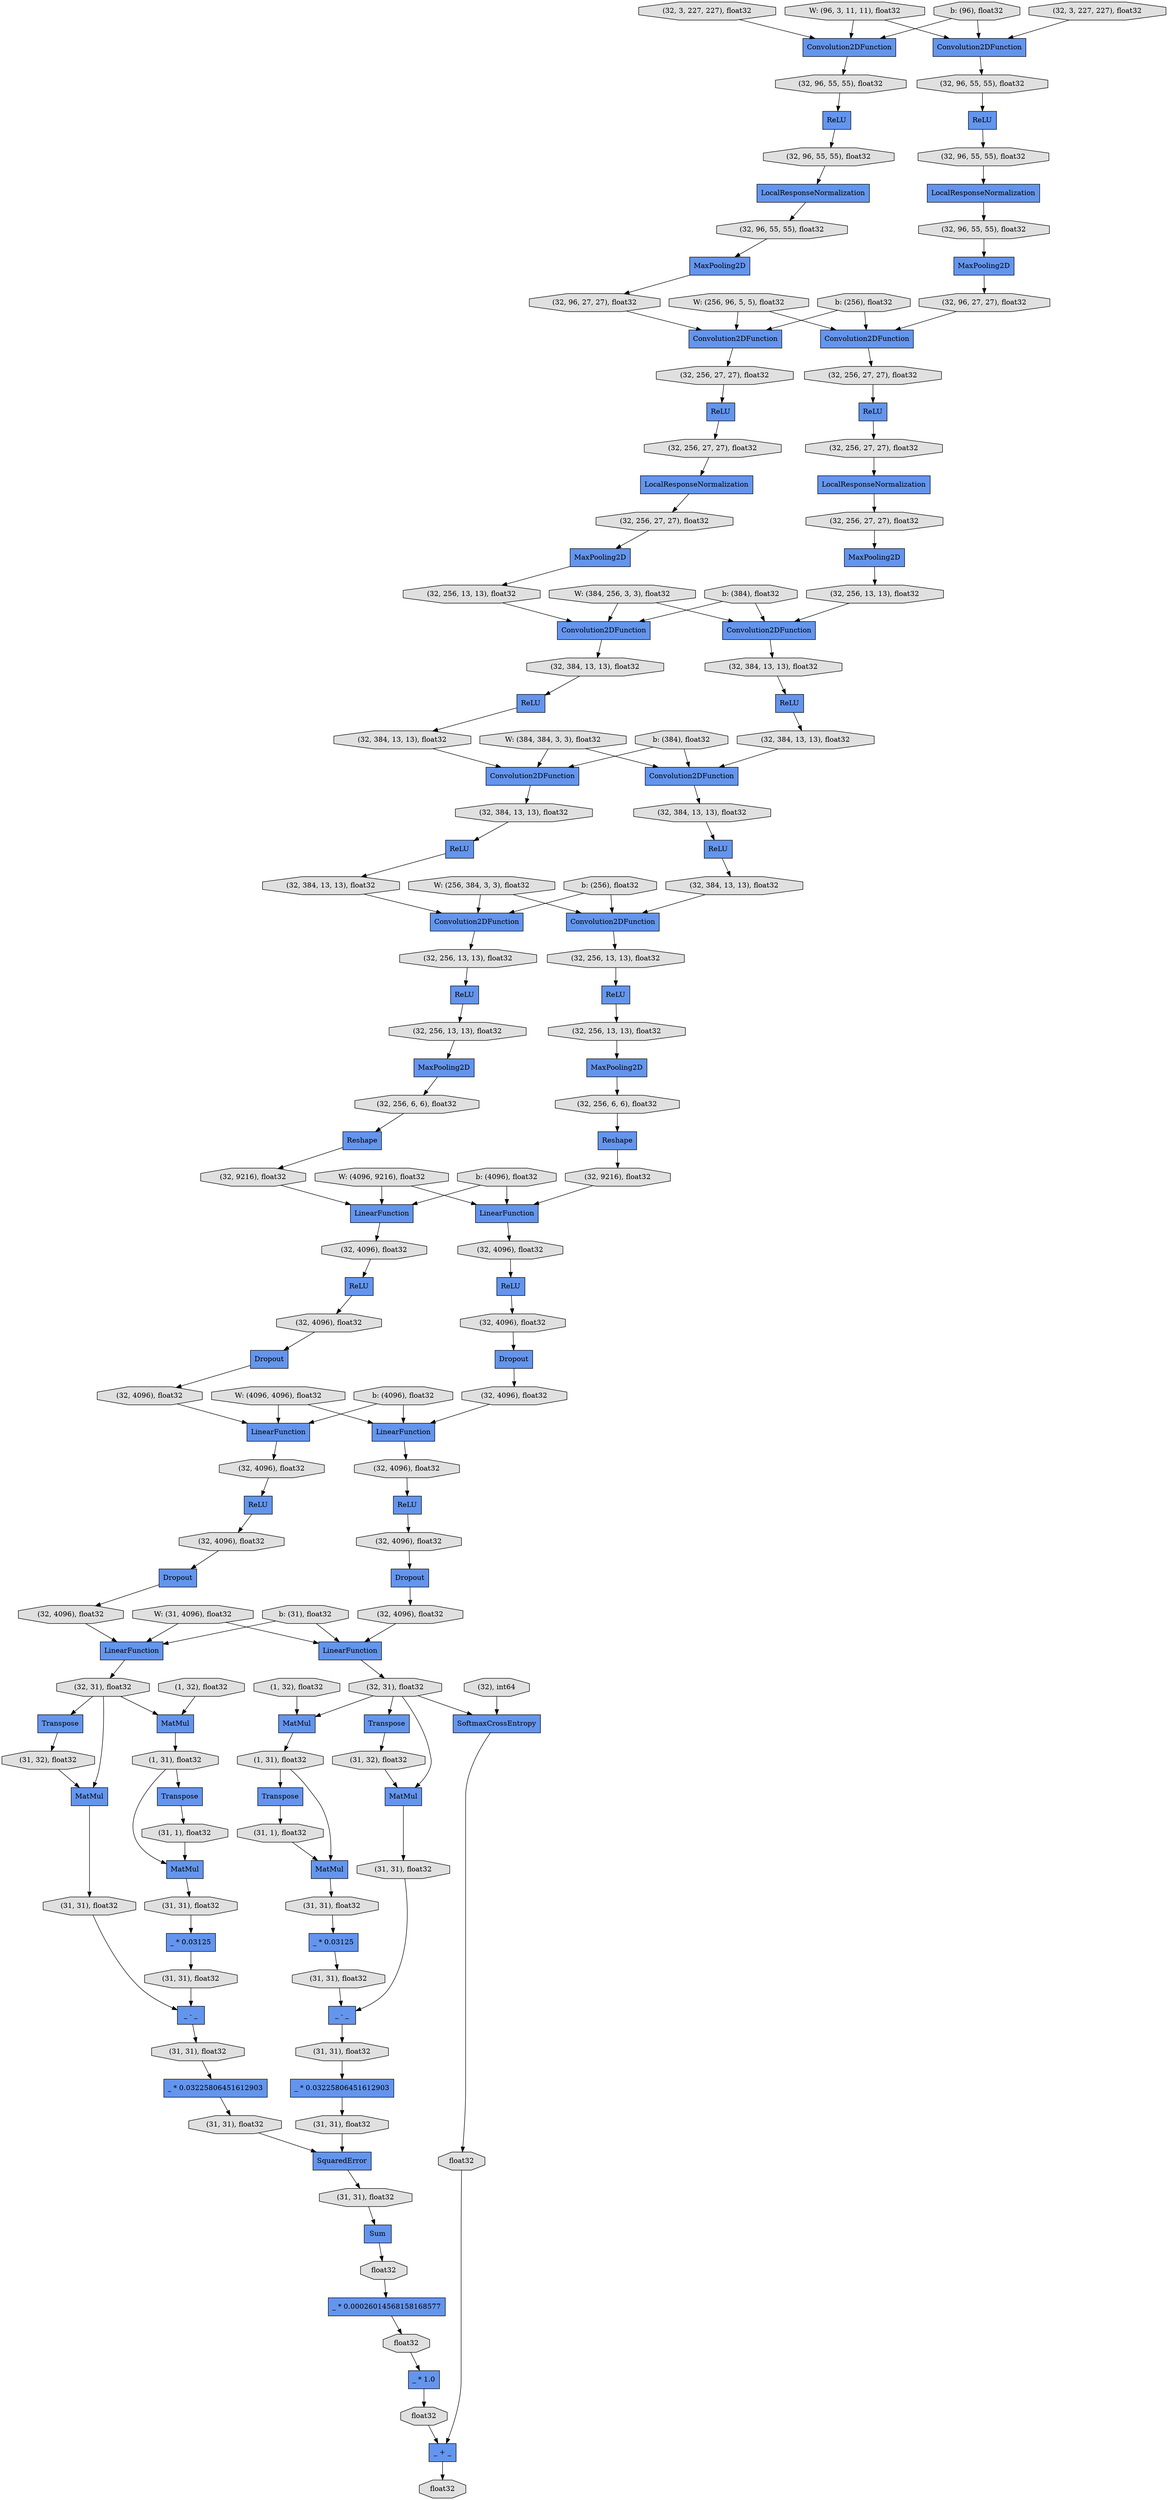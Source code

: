 digraph graphname{rankdir=TB;140290951487440 [style="filled",label="(32, 3, 227, 227), float32",fillcolor="#E0E0E0",shape="octagon"];140290951430272 [style="filled",label="LocalResponseNormalization",fillcolor="#6495ED",shape="record"];140290951536768 [style="filled",label="LocalResponseNormalization",fillcolor="#6495ED",shape="record"];140290951536824 [style="filled",label="(32, 96, 55, 55), float32",fillcolor="#E0E0E0",shape="octagon"];140290977423600 [style="filled",label="W: (4096, 4096), float32",fillcolor="#E0E0E0",shape="octagon"];140290951430384 [style="filled",label="(32, 96, 55, 55), float32",fillcolor="#E0E0E0",shape="octagon"];140290951430496 [style="filled",label="MaxPooling2D",fillcolor="#6495ED",shape="record"];140290951536992 [style="filled",label="MaxPooling2D",fillcolor="#6495ED",shape="record"];140290951430552 [style="filled",label="(32, 96, 55, 55), float32",fillcolor="#E0E0E0",shape="octagon"];140290951537104 [style="filled",label="(32, 96, 55, 55), float32",fillcolor="#E0E0E0",shape="octagon"];140290977423936 [style="filled",label="b: (4096), float32",fillcolor="#E0E0E0",shape="octagon"];140290977858224 [style="filled",label="W: (96, 3, 11, 11), float32",fillcolor="#E0E0E0",shape="octagon"];140290977858392 [style="filled",label="b: (96), float32",fillcolor="#E0E0E0",shape="octagon"];140290951537664 [style="filled",label="Convolution2DFunction",fillcolor="#6495ED",shape="record"];140290951431168 [style="filled",label="(32, 96, 55, 55), float32",fillcolor="#E0E0E0",shape="octagon"];140290951537720 [style="filled",label="(32, 96, 55, 55), float32",fillcolor="#E0E0E0",shape="octagon"];140290977858672 [style="filled",label="W: (256, 96, 5, 5), float32",fillcolor="#E0E0E0",shape="octagon"];140290951537888 [style="filled",label="Convolution2DFunction",fillcolor="#6495ED",shape="record"];140290951537944 [style="filled",label="(32, 96, 27, 27), float32",fillcolor="#E0E0E0",shape="octagon"];140290951538000 [style="filled",label="ReLU",fillcolor="#6495ED",shape="record"];140290951538056 [style="filled",label="LocalResponseNormalization",fillcolor="#6495ED",shape="record"];140290977424832 [style="filled",label="W: (31, 4096), float32",fillcolor="#E0E0E0",shape="octagon"];140290977859008 [style="filled",label="b: (256), float32",fillcolor="#E0E0E0",shape="octagon"];140290951538168 [style="filled",label="(32, 256, 27, 27), float32",fillcolor="#E0E0E0",shape="octagon"];140290977425056 [style="filled",label="b: (31), float32",fillcolor="#E0E0E0",shape="octagon"];140290951538336 [style="filled",label="MaxPooling2D",fillcolor="#6495ED",shape="record"];140290977859288 [style="filled",label="W: (384, 256, 3, 3), float32",fillcolor="#E0E0E0",shape="octagon"];140290951538448 [style="filled",label="(32, 256, 27, 27), float32",fillcolor="#E0E0E0",shape="octagon"];140290951432120 [style="filled",label="Convolution2DFunction",fillcolor="#6495ED",shape="record"];140290951432176 [style="filled",label="(32, 96, 27, 27), float32",fillcolor="#E0E0E0",shape="octagon"];140290977859680 [style="filled",label="b: (384), float32",fillcolor="#E0E0E0",shape="octagon"];140290951432288 [style="filled",label="ReLU",fillcolor="#6495ED",shape="record"];140290951432344 [style="filled",label="LocalResponseNormalization",fillcolor="#6495ED",shape="record"];140290951432456 [style="filled",label="(32, 256, 27, 27), float32",fillcolor="#E0E0E0",shape="octagon"];140290951539008 [style="filled",label="MaxPooling2D",fillcolor="#6495ED",shape="record"];140290977859960 [style="filled",label="W: (384, 384, 3, 3), float32",fillcolor="#E0E0E0",shape="octagon"];140290951539064 [style="filled",label="(32, 256, 27, 27), float32",fillcolor="#E0E0E0",shape="octagon"];140290951432624 [style="filled",label="MaxPooling2D",fillcolor="#6495ED",shape="record"];140290951539176 [style="filled",label="ReLU",fillcolor="#6495ED",shape="record"];140290951539232 [style="filled",label="Convolution2DFunction",fillcolor="#6495ED",shape="record"];140290951432736 [style="filled",label="(32, 256, 27, 27), float32",fillcolor="#E0E0E0",shape="octagon"];140290951539288 [style="filled",label="(32, 256, 13, 13), float32",fillcolor="#E0E0E0",shape="octagon"];140290951539344 [style="filled",label="ReLU",fillcolor="#6495ED",shape="record"];140290977860296 [style="filled",label="b: (384), float32",fillcolor="#E0E0E0",shape="octagon"];140290951539400 [style="filled",label="(32, 384, 13, 13), float32",fillcolor="#E0E0E0",shape="octagon"];140290951539568 [style="filled",label="Convolution2DFunction",fillcolor="#6495ED",shape="record"];140290977860576 [style="filled",label="W: (256, 384, 3, 3), float32",fillcolor="#E0E0E0",shape="octagon"];140290951539680 [style="filled",label="(32, 384, 13, 13), float32",fillcolor="#E0E0E0",shape="octagon"];140290951900128 [style="filled",label="Convolution2DFunction",fillcolor="#6495ED",shape="record"];140290951433296 [style="filled",label="MaxPooling2D",fillcolor="#6495ED",shape="record"];140290951539792 [style="filled",label="ReLU",fillcolor="#6495ED",shape="record"];140290951900240 [style="filled",label="ReLU",fillcolor="#6495ED",shape="record"];140290951539848 [style="filled",label="(32, 384, 13, 13), float32",fillcolor="#E0E0E0",shape="octagon"];140290951433352 [style="filled",label="(32, 256, 27, 27), float32",fillcolor="#E0E0E0",shape="octagon"];140290951900296 [style="filled",label="(32, 3, 227, 227), float32",fillcolor="#E0E0E0",shape="octagon"];140290951433464 [style="filled",label="ReLU",fillcolor="#6495ED",shape="record"];140290977860912 [style="filled",label="b: (256), float32",fillcolor="#E0E0E0",shape="octagon"];140290951433520 [style="filled",label="Convolution2DFunction",fillcolor="#6495ED",shape="record"];140290951540072 [style="filled",label="Reshape",fillcolor="#6495ED",shape="record"];140290951433576 [style="filled",label="(32, 256, 13, 13), float32",fillcolor="#E0E0E0",shape="octagon"];140290951433632 [style="filled",label="ReLU",fillcolor="#6495ED",shape="record"];140290951540184 [style="filled",label="(32, 384, 13, 13), float32",fillcolor="#E0E0E0",shape="octagon"];140290951433688 [style="filled",label="(32, 384, 13, 13), float32",fillcolor="#E0E0E0",shape="octagon"];140290977861192 [style="filled",label="W: (4096, 9216), float32",fillcolor="#E0E0E0",shape="octagon"];140290951540352 [style="filled",label="(32, 256, 13, 13), float32",fillcolor="#E0E0E0",shape="octagon"];140290951433856 [style="filled",label="Convolution2DFunction",fillcolor="#6495ED",shape="record"];140290951433968 [style="filled",label="(32, 384, 13, 13), float32",fillcolor="#E0E0E0",shape="octagon"];140290951434080 [style="filled",label="ReLU",fillcolor="#6495ED",shape="record"];140290977861528 [style="filled",label="b: (4096), float32",fillcolor="#E0E0E0",shape="octagon"];140290951434136 [style="filled",label="(32, 384, 13, 13), float32",fillcolor="#E0E0E0",shape="octagon"];140290951540688 [style="filled",label="(32, 256, 13, 13), float32",fillcolor="#E0E0E0",shape="octagon"];140290951614536 [style="filled",label="(31, 31), float32",fillcolor="#E0E0E0",shape="octagon"];140290951590016 [style="filled",label="Transpose",fillcolor="#6495ED",shape="record"];140290951614648 [style="filled",label="(31, 31), float32",fillcolor="#E0E0E0",shape="octagon"];140290951590072 [style="filled",label="(1, 32), float32",fillcolor="#E0E0E0",shape="octagon"];140290951483576 [style="filled",label="Reshape",fillcolor="#6495ED",shape="record"];140290951549168 [style="filled",label="LinearFunction",fillcolor="#6495ED",shape="record"];140290951614760 [style="filled",label="_ * 0.00026014568158168577",fillcolor="#6495ED",shape="record"];140290951590184 [style="filled",label="MatMul",fillcolor="#6495ED",shape="record"];140290951483688 [style="filled",label="(32, 384, 13, 13), float32",fillcolor="#E0E0E0",shape="octagon"];140290951614816 [style="filled",label="(31, 31), float32",fillcolor="#E0E0E0",shape="octagon"];140290951549280 [style="filled",label="(32, 256, 6, 6), float32",fillcolor="#E0E0E0",shape="octagon"];140290951590296 [style="filled",label="(1, 31), float32",fillcolor="#E0E0E0",shape="octagon"];140290951549392 [style="filled",label="ReLU",fillcolor="#6495ED",shape="record"];140290951483856 [style="filled",label="(32, 256, 13, 13), float32",fillcolor="#E0E0E0",shape="octagon"];140290951590408 [style="filled",label="(1, 32), float32",fillcolor="#E0E0E0",shape="octagon"];140290951549504 [style="filled",label="(32, 9216), float32",fillcolor="#E0E0E0",shape="octagon"];140290951615096 [style="filled",label="float32",fillcolor="#E0E0E0",shape="octagon"];140290951590520 [style="filled",label="MatMul",fillcolor="#6495ED",shape="record"];140290951549560 [style="filled",label="LinearFunction",fillcolor="#6495ED",shape="record"];140290951590632 [style="filled",label="(1, 31), float32",fillcolor="#E0E0E0",shape="octagon"];140290951549728 [style="filled",label="Dropout",fillcolor="#6495ED",shape="record"];140290951484192 [style="filled",label="(32, 256, 13, 13), float32",fillcolor="#E0E0E0",shape="octagon"];140290951549784 [style="filled",label="(32, 4096), float32",fillcolor="#E0E0E0",shape="octagon"];140290951615376 [style="filled",label="float32",fillcolor="#E0E0E0",shape="octagon"];140290951590856 [style="filled",label="Transpose",fillcolor="#6495ED",shape="record"];140290951484416 [style="filled",label="LinearFunction",fillcolor="#6495ED",shape="record"];140290951590968 [style="filled",label="(31, 32), float32",fillcolor="#E0E0E0",shape="octagon"];140290951550008 [style="filled",label="(32, 4096), float32",fillcolor="#E0E0E0",shape="octagon"];140290951484528 [style="filled",label="(32, 256, 6, 6), float32",fillcolor="#E0E0E0",shape="octagon"];140290951591080 [style="filled",label="MatMul",fillcolor="#6495ED",shape="record"];140290951484640 [style="filled",label="ReLU",fillcolor="#6495ED",shape="record"];140292671993056 [style="filled",label="Convolution2DFunction",fillcolor="#6495ED",shape="record"];140290951615768 [style="filled",label="_ * 1.0",fillcolor="#6495ED",shape="record"];140290951484752 [style="filled",label="(32, 9216), float32",fillcolor="#E0E0E0",shape="octagon"];140290951550288 [style="filled",label="LinearFunction",fillcolor="#6495ED",shape="record"];140290951591304 [style="filled",label="(31, 31), float32",fillcolor="#E0E0E0",shape="octagon"];140290951550344 [style="filled",label="(32, 4096), float32",fillcolor="#E0E0E0",shape="octagon"];140290951484808 [style="filled",label="LinearFunction",fillcolor="#6495ED",shape="record"];140290951591360 [style="filled",label="_ * 0.03225806451612903",fillcolor="#6495ED",shape="record"];140290951550400 [style="filled",label="ReLU",fillcolor="#6495ED",shape="record"];140290951591416 [style="filled",label="_ * 0.03125",fillcolor="#6495ED",shape="record"];140290951550456 [style="filled",label="Dropout",fillcolor="#6495ED",shape="record"];140290951550512 [style="filled",label="(32, 4096), float32",fillcolor="#E0E0E0",shape="octagon"];140290951484976 [style="filled",label="Dropout",fillcolor="#6495ED",shape="record"];140290951591528 [style="filled",label="(31, 1), float32",fillcolor="#E0E0E0",shape="octagon"];140290951485032 [style="filled",label="(32, 4096), float32",fillcolor="#E0E0E0",shape="octagon"];140290951591640 [style="filled",label="MatMul",fillcolor="#6495ED",shape="record"];140290951616328 [style="filled",label="float32",fillcolor="#E0E0E0",shape="octagon"];140290951591752 [style="filled",label="(31, 31), float32",fillcolor="#E0E0E0",shape="octagon"];140290951485256 [style="filled",label="(32, 4096), float32",fillcolor="#E0E0E0",shape="octagon"];140290951616384 [style="filled",label="_ + _",fillcolor="#6495ED",shape="record"];140290951550848 [style="filled",label="(32, 4096), float32",fillcolor="#E0E0E0",shape="octagon"];140290951591808 [style="filled",label="_ - _",fillcolor="#6495ED",shape="record"];140290951485424 [style="filled",label="ReLU",fillcolor="#6495ED",shape="record"];140290951616608 [style="filled",label="float32",fillcolor="#E0E0E0",shape="octagon"];140290951551184 [style="filled",label="(32, 4096), float32",fillcolor="#E0E0E0",shape="octagon"];140290951592200 [style="filled",label="(31, 31), float32",fillcolor="#E0E0E0",shape="octagon"];140290951551240 [style="filled",label="SoftmaxCrossEntropy",fillcolor="#6495ED",shape="record"];140290951551352 [style="filled",label="(32, 31), float32",fillcolor="#E0E0E0",shape="octagon"];140290951592312 [style="filled",label="Transpose",fillcolor="#6495ED",shape="record"];140290951592368 [style="filled",label="(31, 31), float32",fillcolor="#E0E0E0",shape="octagon"];140290951592480 [style="filled",label="(31, 31), float32",fillcolor="#E0E0E0",shape="octagon"];140290951551520 [style="filled",label="(32), int64",fillcolor="#E0E0E0",shape="octagon"];140290951592536 [style="filled",label="Transpose",fillcolor="#6495ED",shape="record"];140290951486040 [style="filled",label="(32, 4096), float32",fillcolor="#E0E0E0",shape="octagon"];140290951592592 [style="filled",label="(31, 32), float32",fillcolor="#E0E0E0",shape="octagon"];140290951486096 [style="filled",label="Dropout",fillcolor="#6495ED",shape="record"];140290951486152 [style="filled",label="(32, 4096), float32",fillcolor="#E0E0E0",shape="octagon"];140290951592704 [style="filled",label="MatMul",fillcolor="#6495ED",shape="record"];140290951592928 [style="filled",label="(31, 31), float32",fillcolor="#E0E0E0",shape="octagon"];140290951592984 [style="filled",label="_ * 0.03225806451612903",fillcolor="#6495ED",shape="record"];140290951486488 [style="filled",label="(32, 4096), float32",fillcolor="#E0E0E0",shape="octagon"];140290951593040 [style="filled",label="_ * 0.03125",fillcolor="#6495ED",shape="record"];140290951593152 [style="filled",label="(31, 1), float32",fillcolor="#E0E0E0",shape="octagon"];140290951552304 [style="filled",label="float32",fillcolor="#E0E0E0",shape="octagon"];140290951593264 [style="filled",label="MatMul",fillcolor="#6495ED",shape="record"];140290951486768 [style="filled",label="Convolution2DFunction",fillcolor="#6495ED",shape="record"];140290951593320 [style="filled",label="Sum",fillcolor="#6495ED",shape="record"];140290951486824 [style="filled",label="(32, 4096), float32",fillcolor="#E0E0E0",shape="octagon"];140290951593376 [style="filled",label="(31, 31), float32",fillcolor="#E0E0E0",shape="octagon"];140290951593432 [style="filled",label="_ - _",fillcolor="#6495ED",shape="record"];140290951487104 [style="filled",label="LinearFunction",fillcolor="#6495ED",shape="record"];140290951593824 [style="filled",label="(31, 31), float32",fillcolor="#E0E0E0",shape="octagon"];140290951487328 [style="filled",label="(32, 31), float32",fillcolor="#E0E0E0",shape="octagon"];140290951487384 [style="filled",label="ReLU",fillcolor="#6495ED",shape="record"];140290951593936 [style="filled",label="SquaredError",fillcolor="#6495ED",shape="record"];140290951590520 -> 140290951590632;140290977859288 -> 140290951537888;140290951592704 -> 140290951592928;140290951591808 -> 140290951592368;140290977861528 -> 140290951484808;140290951484192 -> 140290951433296;140290951487328 -> 140290951551240;140290951432176 -> 140292671993056;140290951536992 -> 140290951537944;140290951593936 -> 140290951614816;140290951537888 -> 140290951539400;140290951593320 -> 140290951615096;140290951486824 -> 140290951487104;140290951433464 -> 140290951433968;140290977860912 -> 140290951433856;140290977860296 -> 140290951539232;140290951537104 -> 140290951536768;140290951614816 -> 140290951593320;140290951487440 -> 140290951486768;140290951590968 -> 140290951591080;140290951591416 -> 140290951592200;140290951591528 -> 140290951591640;140290951433352 -> 140290951432624;140290951590856 -> 140290951591528;140290951590296 -> 140290951590856;140290951485424 -> 140290951486488;140290951550400 -> 140290951550848;140290951549504 -> 140290951549560;140290951615376 -> 140290951615768;140290977858224 -> 140290951900128;140290951432344 -> 140290951433352;140290951591360 -> 140290951592480;140290951487328 -> 140290951590184;140290951593432 -> 140290951614536;140290951551184 -> 140290951550288;140290951484976 -> 140290951486040;140290951551352 -> 140290951592704;140290977858672 -> 140290951537664;140290951590184 -> 140290951590296;140290951616328 -> 140290951616384;140290951433296 -> 140290951484528;140290977859288 -> 140290951432120;140290951552304 -> 140290951616384;140290951539344 -> 140290951540184;140290951539848 -> 140290951539344;140290951538056 -> 140290951539064;140290951537664 -> 140290951538168;140290951592368 -> 140290951591360;140290951592536 -> 140290951593152;140290977423936 -> 140290951549168;140290951549784 -> 140290951549392;140290951590296 -> 140290951591640;140290951539400 -> 140290951539176;140290951486040 -> 140290951484416;140290951551240 -> 140290951552304;140290951539792 -> 140290951540688;140290977859960 -> 140290951433520;140290951538336 -> 140290951539288;140290951539064 -> 140290951538336;140290951590632 -> 140290951593264;140290951484808 -> 140290951485032;140290951539680 -> 140290951539232;140290951430496 -> 140290951432176;140290951433968 -> 140290951433520;140290951591640 -> 140290951591752;140290951592200 -> 140290951591808;140290977423600 -> 140290951549168;140290951485032 -> 140290951484640;140290951614760 -> 140290951615376;140290951432736 -> 140290951432344;140290951540688 -> 140290951539008;140290951590408 -> 140290951590520;140290951614648 -> 140290951593936;140290977861528 -> 140290951549560;140290977858392 -> 140290951900128;140290951592592 -> 140290951592704;140290951538448 -> 140290951538056;140290951487328 -> 140290951590016;140290951539176 -> 140290951539680;140290951487328 -> 140290951591080;140290977859680 -> 140290951537888;140290951551520 -> 140290951551240;140290951590632 -> 140290951592536;140290951487104 -> 140290951487328;140290951549168 -> 140290951550512;140290951537944 -> 140290951537664;140290977423600 -> 140290951484416;140290951486096 -> 140290951486824;140290951551352 -> 140290951592312;140290951593152 -> 140290951593264;140290951593376 -> 140290951593040;140290977859008 -> 140290951537664;140290951432456 -> 140290951432288;140290951592480 -> 140290951593936;140290977861192 -> 140290951549560;140290951550288 -> 140290951551352;140290951550344 -> 140290951549168;140290951592312 -> 140290951592592;140290951550008 -> 140290951549728;140290951433856 -> 140290951483856;140290951593040 -> 140290951593824;140290951432624 -> 140290951433576;140290951433632 -> 140290951483688;140290951487384 -> 140290951537104;140292671993056 -> 140290951432456;140290951537720 -> 140290951536992;140290951549280 -> 140290951540072;140290951616384 -> 140290951616608;140290951592928 -> 140290951593432;140290977425056 -> 140290951550288;140290951540184 -> 140290951539568;140290951550512 -> 140290951550400;140290951551352 -> 140290951590520;140290951550848 -> 140290951550456;140290951432120 -> 140290951433688;140290977858672 -> 140292671993056;140290951549560 -> 140290951549784;140290977860296 -> 140290951433520;140290951434136 -> 140290951433632;140290951433520 -> 140290951434136;140290951484528 -> 140290951483576;140290977860912 -> 140290951539568;140290951433688 -> 140290951433464;140290951430384 -> 140290951900240;140290951536824 -> 140290951487384;140290951539232 -> 140290951539848;140290951591752 -> 140290951591416;140290951484416 -> 140290951486152;140290951900240 -> 140290951430552;140290951432288 -> 140290951432736;140290951593824 -> 140290951593432;140290951484752 -> 140290951484808;140290977423936 -> 140290951484416;140290951431168 -> 140290951430496;140290951900128 -> 140290951430384;140290951485256 -> 140290951484976;140290951593264 -> 140290951593376;140290977860576 -> 140290951433856;140290951483576 -> 140290951484752;140290977859680 -> 140290951432120;140290951538000 -> 140290951538448;140290951430552 -> 140290951430272;140290977858392 -> 140290951486768;140290977425056 -> 140290951487104;140290951590016 -> 140290951590968;140290951536768 -> 140290951537720;140290951549728 -> 140290951550344;140290951540072 -> 140290951549504;140290951900296 -> 140290951900128;140290951591304 -> 140290951591808;140290951434080 -> 140290951484192;140290951484640 -> 140290951485256;140290951590072 -> 140290951590184;140290951483688 -> 140290951433856;140290951540352 -> 140290951539792;140290951539008 -> 140290951549280;140290951433576 -> 140290951432120;140290951430272 -> 140290951431168;140290951539568 -> 140290951540352;140290977859960 -> 140290951539232;140290951483856 -> 140290951434080;140290951591080 -> 140290951591304;140290951486152 -> 140290951485424;140290951550456 -> 140290951551184;140290951539288 -> 140290951537888;140290977859008 -> 140292671993056;140290977861192 -> 140290951484808;140290951592984 -> 140290951614648;140290951538168 -> 140290951538000;140290951486768 -> 140290951536824;140290977860576 -> 140290951539568;140290951615768 -> 140290951616328;140290951615096 -> 140290951614760;140290977424832 -> 140290951487104;140290977424832 -> 140290951550288;140290951486488 -> 140290951486096;140290951549392 -> 140290951550008;140290951614536 -> 140290951592984;140290977858224 -> 140290951486768;}